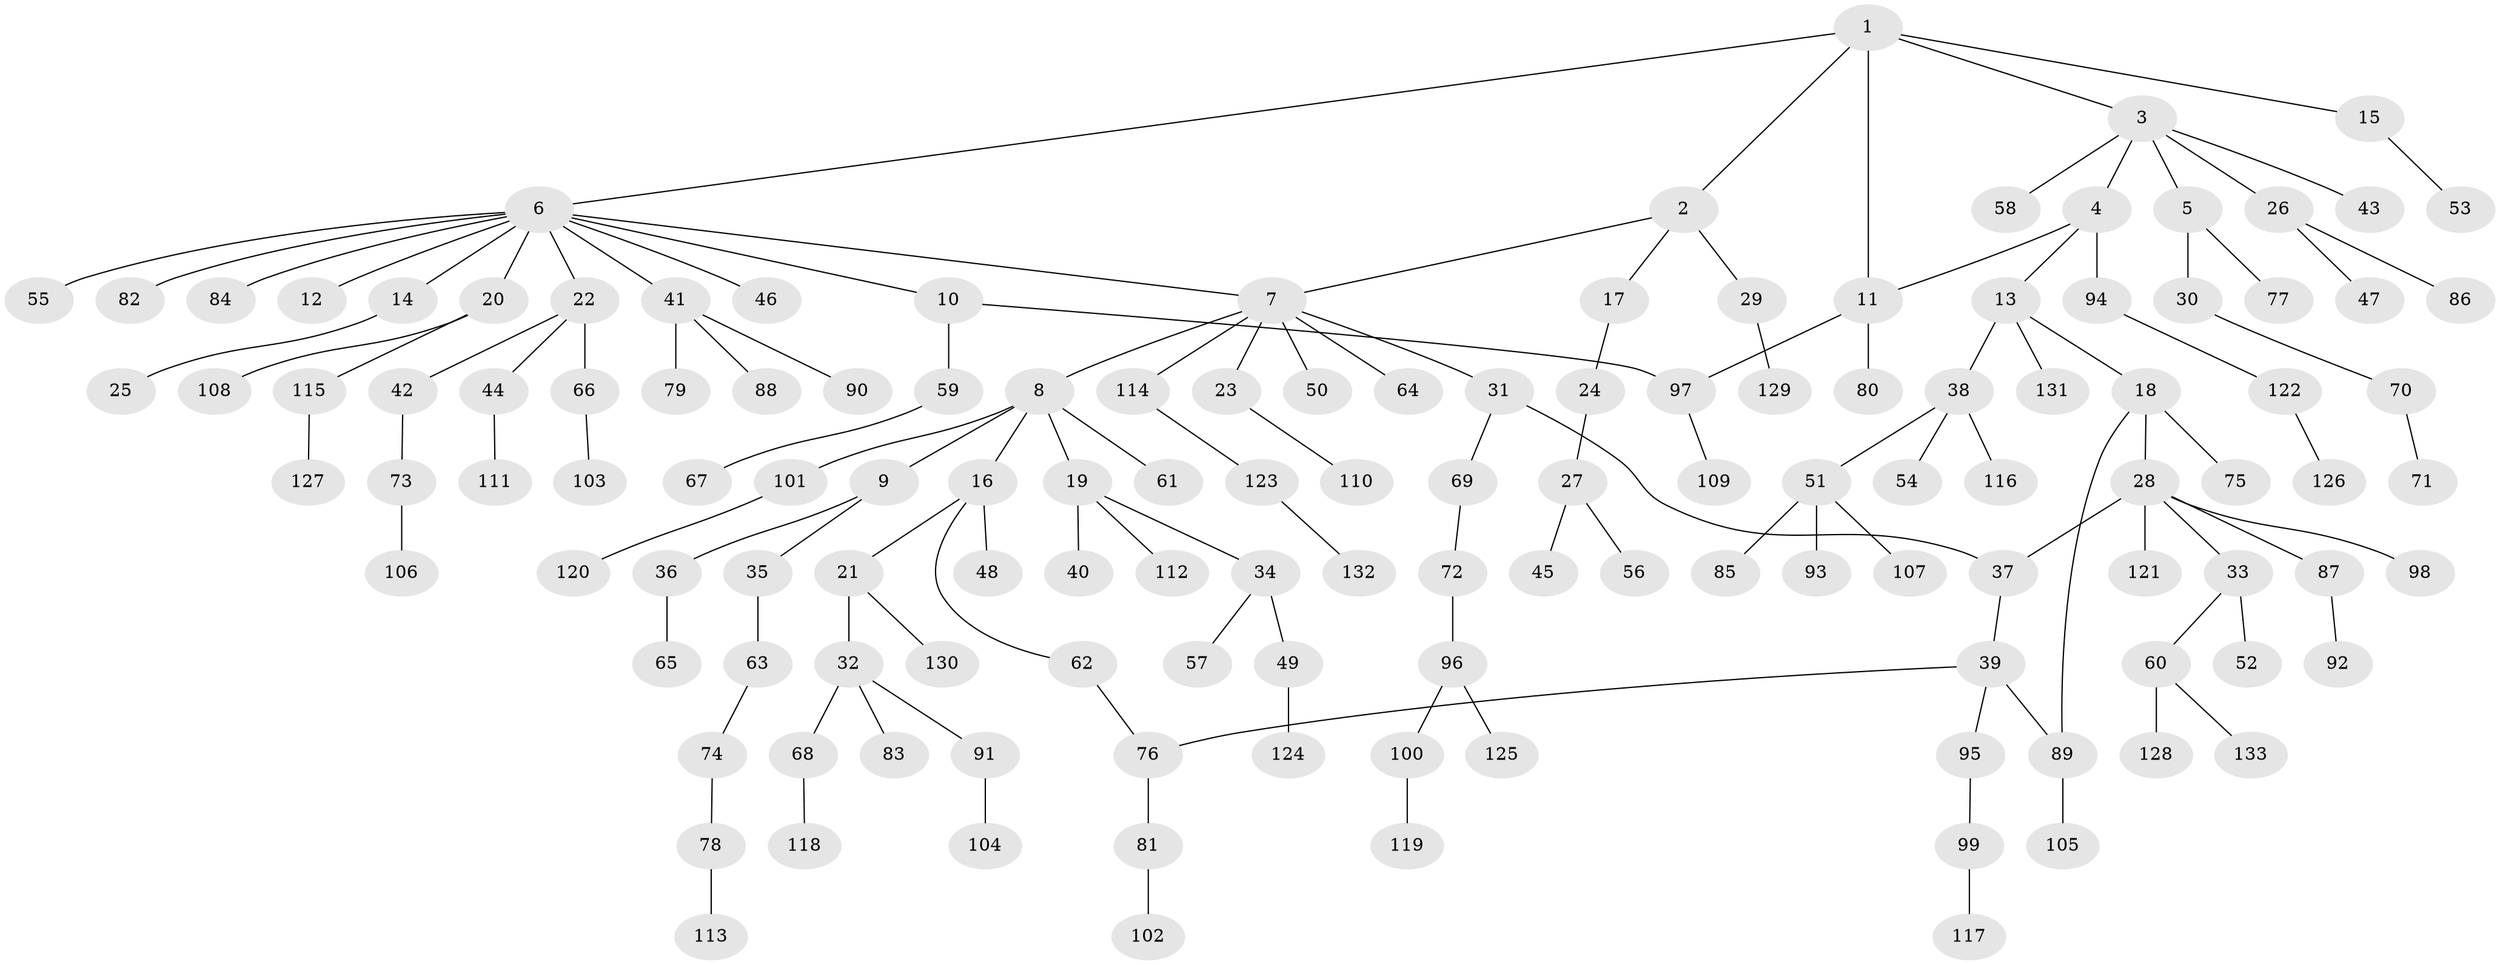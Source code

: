 // coarse degree distribution, {5: 0.030303030303030304, 17: 0.015151515151515152, 9: 0.015151515151515152, 1: 0.6515151515151515, 4: 0.015151515151515152, 2: 0.22727272727272727, 7: 0.015151515151515152, 10: 0.015151515151515152, 6: 0.015151515151515152}
// Generated by graph-tools (version 1.1) at 2025/45/03/04/25 21:45:51]
// undirected, 133 vertices, 138 edges
graph export_dot {
graph [start="1"]
  node [color=gray90,style=filled];
  1;
  2;
  3;
  4;
  5;
  6;
  7;
  8;
  9;
  10;
  11;
  12;
  13;
  14;
  15;
  16;
  17;
  18;
  19;
  20;
  21;
  22;
  23;
  24;
  25;
  26;
  27;
  28;
  29;
  30;
  31;
  32;
  33;
  34;
  35;
  36;
  37;
  38;
  39;
  40;
  41;
  42;
  43;
  44;
  45;
  46;
  47;
  48;
  49;
  50;
  51;
  52;
  53;
  54;
  55;
  56;
  57;
  58;
  59;
  60;
  61;
  62;
  63;
  64;
  65;
  66;
  67;
  68;
  69;
  70;
  71;
  72;
  73;
  74;
  75;
  76;
  77;
  78;
  79;
  80;
  81;
  82;
  83;
  84;
  85;
  86;
  87;
  88;
  89;
  90;
  91;
  92;
  93;
  94;
  95;
  96;
  97;
  98;
  99;
  100;
  101;
  102;
  103;
  104;
  105;
  106;
  107;
  108;
  109;
  110;
  111;
  112;
  113;
  114;
  115;
  116;
  117;
  118;
  119;
  120;
  121;
  122;
  123;
  124;
  125;
  126;
  127;
  128;
  129;
  130;
  131;
  132;
  133;
  1 -- 2;
  1 -- 3;
  1 -- 6;
  1 -- 11;
  1 -- 15;
  2 -- 17;
  2 -- 29;
  2 -- 7;
  3 -- 4;
  3 -- 5;
  3 -- 26;
  3 -- 43;
  3 -- 58;
  4 -- 13;
  4 -- 94;
  4 -- 11;
  5 -- 30;
  5 -- 77;
  6 -- 7;
  6 -- 10;
  6 -- 12;
  6 -- 14;
  6 -- 20;
  6 -- 22;
  6 -- 41;
  6 -- 46;
  6 -- 55;
  6 -- 82;
  6 -- 84;
  7 -- 8;
  7 -- 23;
  7 -- 31;
  7 -- 50;
  7 -- 64;
  7 -- 114;
  8 -- 9;
  8 -- 16;
  8 -- 19;
  8 -- 61;
  8 -- 101;
  9 -- 35;
  9 -- 36;
  10 -- 59;
  10 -- 97;
  11 -- 80;
  11 -- 97;
  13 -- 18;
  13 -- 38;
  13 -- 131;
  14 -- 25;
  15 -- 53;
  16 -- 21;
  16 -- 48;
  16 -- 62;
  17 -- 24;
  18 -- 28;
  18 -- 75;
  18 -- 89;
  19 -- 34;
  19 -- 40;
  19 -- 112;
  20 -- 108;
  20 -- 115;
  21 -- 32;
  21 -- 130;
  22 -- 42;
  22 -- 44;
  22 -- 66;
  23 -- 110;
  24 -- 27;
  26 -- 47;
  26 -- 86;
  27 -- 45;
  27 -- 56;
  28 -- 33;
  28 -- 87;
  28 -- 98;
  28 -- 121;
  28 -- 37;
  29 -- 129;
  30 -- 70;
  31 -- 37;
  31 -- 69;
  32 -- 68;
  32 -- 83;
  32 -- 91;
  33 -- 52;
  33 -- 60;
  34 -- 49;
  34 -- 57;
  35 -- 63;
  36 -- 65;
  37 -- 39;
  38 -- 51;
  38 -- 54;
  38 -- 116;
  39 -- 76;
  39 -- 95;
  39 -- 89;
  41 -- 79;
  41 -- 88;
  41 -- 90;
  42 -- 73;
  44 -- 111;
  49 -- 124;
  51 -- 85;
  51 -- 93;
  51 -- 107;
  59 -- 67;
  60 -- 128;
  60 -- 133;
  62 -- 76;
  63 -- 74;
  66 -- 103;
  68 -- 118;
  69 -- 72;
  70 -- 71;
  72 -- 96;
  73 -- 106;
  74 -- 78;
  76 -- 81;
  78 -- 113;
  81 -- 102;
  87 -- 92;
  89 -- 105;
  91 -- 104;
  94 -- 122;
  95 -- 99;
  96 -- 100;
  96 -- 125;
  97 -- 109;
  99 -- 117;
  100 -- 119;
  101 -- 120;
  114 -- 123;
  115 -- 127;
  122 -- 126;
  123 -- 132;
}
